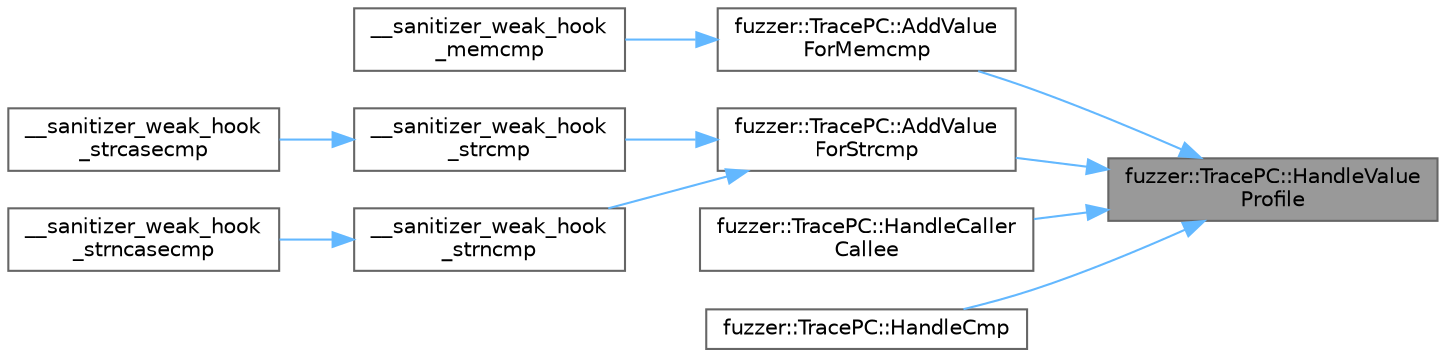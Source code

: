 digraph "fuzzer::TracePC::HandleValueProfile"
{
 // LATEX_PDF_SIZE
  bgcolor="transparent";
  edge [fontname=Helvetica,fontsize=10,labelfontname=Helvetica,labelfontsize=10];
  node [fontname=Helvetica,fontsize=10,shape=box,height=0.2,width=0.4];
  rankdir="RL";
  Node1 [id="Node000001",label="fuzzer::TracePC::HandleValue\lProfile",height=0.2,width=0.4,color="gray40", fillcolor="grey60", style="filled", fontcolor="black",tooltip=" "];
  Node1 -> Node2 [id="edge1_Node000001_Node000002",dir="back",color="steelblue1",style="solid",tooltip=" "];
  Node2 [id="Node000002",label="fuzzer::TracePC::AddValue\lForMemcmp",height=0.2,width=0.4,color="grey40", fillcolor="white", style="filled",URL="$classfuzzer_1_1_trace_p_c.html#a47c71efc3d53df2f48819ab66de12534",tooltip=" "];
  Node2 -> Node3 [id="edge2_Node000002_Node000003",dir="back",color="steelblue1",style="solid",tooltip=" "];
  Node3 [id="Node000003",label="__sanitizer_weak_hook\l_memcmp",height=0.2,width=0.4,color="grey40", fillcolor="white", style="filled",URL="$_fuzzer_trace_state_8cpp.html#a43228990e9e44e88d4b3243252e40ad3",tooltip=" "];
  Node1 -> Node4 [id="edge3_Node000001_Node000004",dir="back",color="steelblue1",style="solid",tooltip=" "];
  Node4 [id="Node000004",label="fuzzer::TracePC::AddValue\lForStrcmp",height=0.2,width=0.4,color="grey40", fillcolor="white", style="filled",URL="$classfuzzer_1_1_trace_p_c.html#a4bfdf3de732a5e284a1d3f469e123716",tooltip=" "];
  Node4 -> Node5 [id="edge4_Node000004_Node000005",dir="back",color="steelblue1",style="solid",tooltip=" "];
  Node5 [id="Node000005",label="__sanitizer_weak_hook\l_strcmp",height=0.2,width=0.4,color="grey40", fillcolor="white", style="filled",URL="$_fuzzer_trace_state_8cpp.html#ae558ebb8cef5368c10d9def8c101e865",tooltip=" "];
  Node5 -> Node6 [id="edge5_Node000005_Node000006",dir="back",color="steelblue1",style="solid",tooltip=" "];
  Node6 [id="Node000006",label="__sanitizer_weak_hook\l_strcasecmp",height=0.2,width=0.4,color="grey40", fillcolor="white", style="filled",URL="$_fuzzer_trace_state_8cpp.html#aaf41cc0658e4eed506755faed029c2a9",tooltip=" "];
  Node4 -> Node7 [id="edge6_Node000004_Node000007",dir="back",color="steelblue1",style="solid",tooltip=" "];
  Node7 [id="Node000007",label="__sanitizer_weak_hook\l_strncmp",height=0.2,width=0.4,color="grey40", fillcolor="white", style="filled",URL="$_fuzzer_trace_state_8cpp.html#a000b7fe9a111a8b501ddef439f95e065",tooltip=" "];
  Node7 -> Node8 [id="edge7_Node000007_Node000008",dir="back",color="steelblue1",style="solid",tooltip=" "];
  Node8 [id="Node000008",label="__sanitizer_weak_hook\l_strncasecmp",height=0.2,width=0.4,color="grey40", fillcolor="white", style="filled",URL="$_fuzzer_trace_state_8cpp.html#a289014feb172a9f61b9b19638cd3795a",tooltip=" "];
  Node1 -> Node9 [id="edge8_Node000001_Node000009",dir="back",color="steelblue1",style="solid",tooltip=" "];
  Node9 [id="Node000009",label="fuzzer::TracePC::HandleCaller\lCallee",height=0.2,width=0.4,color="grey40", fillcolor="white", style="filled",URL="$classfuzzer_1_1_trace_p_c.html#ac1f1ba5b505fd07061ad78563c2bc3ef",tooltip=" "];
  Node1 -> Node10 [id="edge9_Node000001_Node000010",dir="back",color="steelblue1",style="solid",tooltip=" "];
  Node10 [id="Node000010",label="fuzzer::TracePC::HandleCmp",height=0.2,width=0.4,color="grey40", fillcolor="white", style="filled",URL="$classfuzzer_1_1_trace_p_c.html#a5792ee9a8fcb9876890ece99f8fae9cb",tooltip=" "];
}
